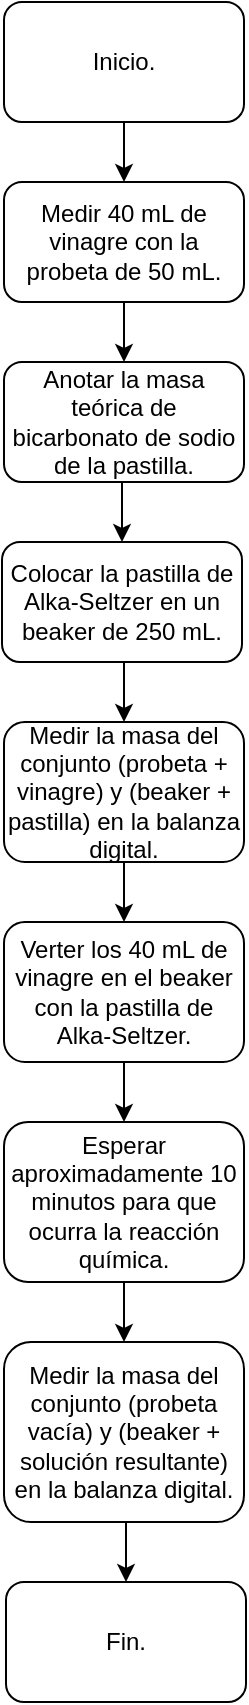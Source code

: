 <mxfile version="24.0.7" type="github">
  <diagram name="Página-1" id="0H9bTQsKVAGwVWxtF-Ph">
    <mxGraphModel dx="1603" dy="875" grid="1" gridSize="10" guides="1" tooltips="1" connect="1" arrows="1" fold="1" page="1" pageScale="1" pageWidth="827" pageHeight="1169" math="0" shadow="0">
      <root>
        <mxCell id="0" />
        <mxCell id="1" parent="0" />
        <mxCell id="Gqw_PaQ1Ie9EB66eMizC-12" style="edgeStyle=orthogonalEdgeStyle;rounded=0;orthogonalLoop=1;jettySize=auto;html=1;exitX=0.5;exitY=1;exitDx=0;exitDy=0;entryX=0.5;entryY=0;entryDx=0;entryDy=0;" edge="1" parent="1" source="Gqw_PaQ1Ie9EB66eMizC-1" target="Gqw_PaQ1Ie9EB66eMizC-3">
          <mxGeometry relative="1" as="geometry" />
        </mxCell>
        <mxCell id="Gqw_PaQ1Ie9EB66eMizC-1" value="Medir 40 mL de vinagre con la probeta de 50 mL." style="rounded=1;whiteSpace=wrap;html=1;" vertex="1" parent="1">
          <mxGeometry x="353" y="100" width="120" height="60" as="geometry" />
        </mxCell>
        <mxCell id="Gqw_PaQ1Ie9EB66eMizC-11" style="edgeStyle=orthogonalEdgeStyle;rounded=0;orthogonalLoop=1;jettySize=auto;html=1;exitX=0.5;exitY=1;exitDx=0;exitDy=0;entryX=0.5;entryY=0;entryDx=0;entryDy=0;" edge="1" parent="1" source="Gqw_PaQ1Ie9EB66eMizC-2" target="Gqw_PaQ1Ie9EB66eMizC-1">
          <mxGeometry relative="1" as="geometry" />
        </mxCell>
        <mxCell id="Gqw_PaQ1Ie9EB66eMizC-2" value="Inicio." style="rounded=1;whiteSpace=wrap;html=1;" vertex="1" parent="1">
          <mxGeometry x="353" y="10" width="120" height="60" as="geometry" />
        </mxCell>
        <mxCell id="Gqw_PaQ1Ie9EB66eMizC-13" style="edgeStyle=orthogonalEdgeStyle;rounded=0;orthogonalLoop=1;jettySize=auto;html=1;exitX=0.5;exitY=1;exitDx=0;exitDy=0;entryX=0.5;entryY=0;entryDx=0;entryDy=0;" edge="1" parent="1" source="Gqw_PaQ1Ie9EB66eMizC-3" target="Gqw_PaQ1Ie9EB66eMizC-4">
          <mxGeometry relative="1" as="geometry" />
        </mxCell>
        <mxCell id="Gqw_PaQ1Ie9EB66eMizC-3" value="Anotar la masa teórica de bicarbonato de sodio de la pastilla." style="rounded=1;whiteSpace=wrap;html=1;" vertex="1" parent="1">
          <mxGeometry x="353" y="190" width="120" height="60" as="geometry" />
        </mxCell>
        <mxCell id="Gqw_PaQ1Ie9EB66eMizC-14" style="edgeStyle=orthogonalEdgeStyle;rounded=0;orthogonalLoop=1;jettySize=auto;html=1;exitX=0.5;exitY=1;exitDx=0;exitDy=0;entryX=0.5;entryY=0;entryDx=0;entryDy=0;" edge="1" parent="1" source="Gqw_PaQ1Ie9EB66eMizC-4" target="Gqw_PaQ1Ie9EB66eMizC-5">
          <mxGeometry relative="1" as="geometry" />
        </mxCell>
        <mxCell id="Gqw_PaQ1Ie9EB66eMizC-4" value="Colocar la pastilla de Alka-Seltzer en un beaker de 250 mL." style="rounded=1;whiteSpace=wrap;html=1;" vertex="1" parent="1">
          <mxGeometry x="352" y="280" width="120" height="60" as="geometry" />
        </mxCell>
        <mxCell id="Gqw_PaQ1Ie9EB66eMizC-15" style="edgeStyle=orthogonalEdgeStyle;rounded=0;orthogonalLoop=1;jettySize=auto;html=1;exitX=0.5;exitY=1;exitDx=0;exitDy=0;entryX=0.5;entryY=0;entryDx=0;entryDy=0;" edge="1" parent="1" source="Gqw_PaQ1Ie9EB66eMizC-5" target="Gqw_PaQ1Ie9EB66eMizC-6">
          <mxGeometry relative="1" as="geometry" />
        </mxCell>
        <mxCell id="Gqw_PaQ1Ie9EB66eMizC-5" value="Medir la masa del conjunto (probeta + vinagre) y (beaker + pastilla) en la balanza digital." style="rounded=1;whiteSpace=wrap;html=1;" vertex="1" parent="1">
          <mxGeometry x="353" y="370" width="120" height="70" as="geometry" />
        </mxCell>
        <mxCell id="Gqw_PaQ1Ie9EB66eMizC-16" style="edgeStyle=orthogonalEdgeStyle;rounded=0;orthogonalLoop=1;jettySize=auto;html=1;exitX=0.5;exitY=1;exitDx=0;exitDy=0;entryX=0.5;entryY=0;entryDx=0;entryDy=0;" edge="1" parent="1" source="Gqw_PaQ1Ie9EB66eMizC-6" target="Gqw_PaQ1Ie9EB66eMizC-7">
          <mxGeometry relative="1" as="geometry" />
        </mxCell>
        <mxCell id="Gqw_PaQ1Ie9EB66eMizC-6" value="Verter los 40 mL de vinagre en el beaker con la pastilla de Alka-Seltzer." style="rounded=1;whiteSpace=wrap;html=1;" vertex="1" parent="1">
          <mxGeometry x="353" y="470" width="120" height="70" as="geometry" />
        </mxCell>
        <mxCell id="Gqw_PaQ1Ie9EB66eMizC-17" style="edgeStyle=orthogonalEdgeStyle;rounded=0;orthogonalLoop=1;jettySize=auto;html=1;exitX=0.5;exitY=1;exitDx=0;exitDy=0;entryX=0.5;entryY=0;entryDx=0;entryDy=0;" edge="1" parent="1" source="Gqw_PaQ1Ie9EB66eMizC-7" target="Gqw_PaQ1Ie9EB66eMizC-8">
          <mxGeometry relative="1" as="geometry" />
        </mxCell>
        <mxCell id="Gqw_PaQ1Ie9EB66eMizC-7" value="Esperar aproximadamente 10 minutos para que ocurra la reacción química." style="rounded=1;whiteSpace=wrap;html=1;" vertex="1" parent="1">
          <mxGeometry x="353" y="570" width="120" height="80" as="geometry" />
        </mxCell>
        <mxCell id="Gqw_PaQ1Ie9EB66eMizC-20" style="edgeStyle=orthogonalEdgeStyle;rounded=0;orthogonalLoop=1;jettySize=auto;html=1;exitX=0.5;exitY=1;exitDx=0;exitDy=0;entryX=0.5;entryY=0;entryDx=0;entryDy=0;" edge="1" parent="1" source="Gqw_PaQ1Ie9EB66eMizC-8" target="Gqw_PaQ1Ie9EB66eMizC-18">
          <mxGeometry relative="1" as="geometry" />
        </mxCell>
        <mxCell id="Gqw_PaQ1Ie9EB66eMizC-8" value="&lt;div&gt;Medir la masa del conjunto (probeta vacía) y (beaker + solución resultante) en la balanza digital.&lt;/div&gt;" style="rounded=1;whiteSpace=wrap;html=1;" vertex="1" parent="1">
          <mxGeometry x="353" y="680" width="120" height="90" as="geometry" />
        </mxCell>
        <mxCell id="Gqw_PaQ1Ie9EB66eMizC-18" value="Fin." style="rounded=1;whiteSpace=wrap;html=1;" vertex="1" parent="1">
          <mxGeometry x="354" y="800" width="120" height="60" as="geometry" />
        </mxCell>
      </root>
    </mxGraphModel>
  </diagram>
</mxfile>

